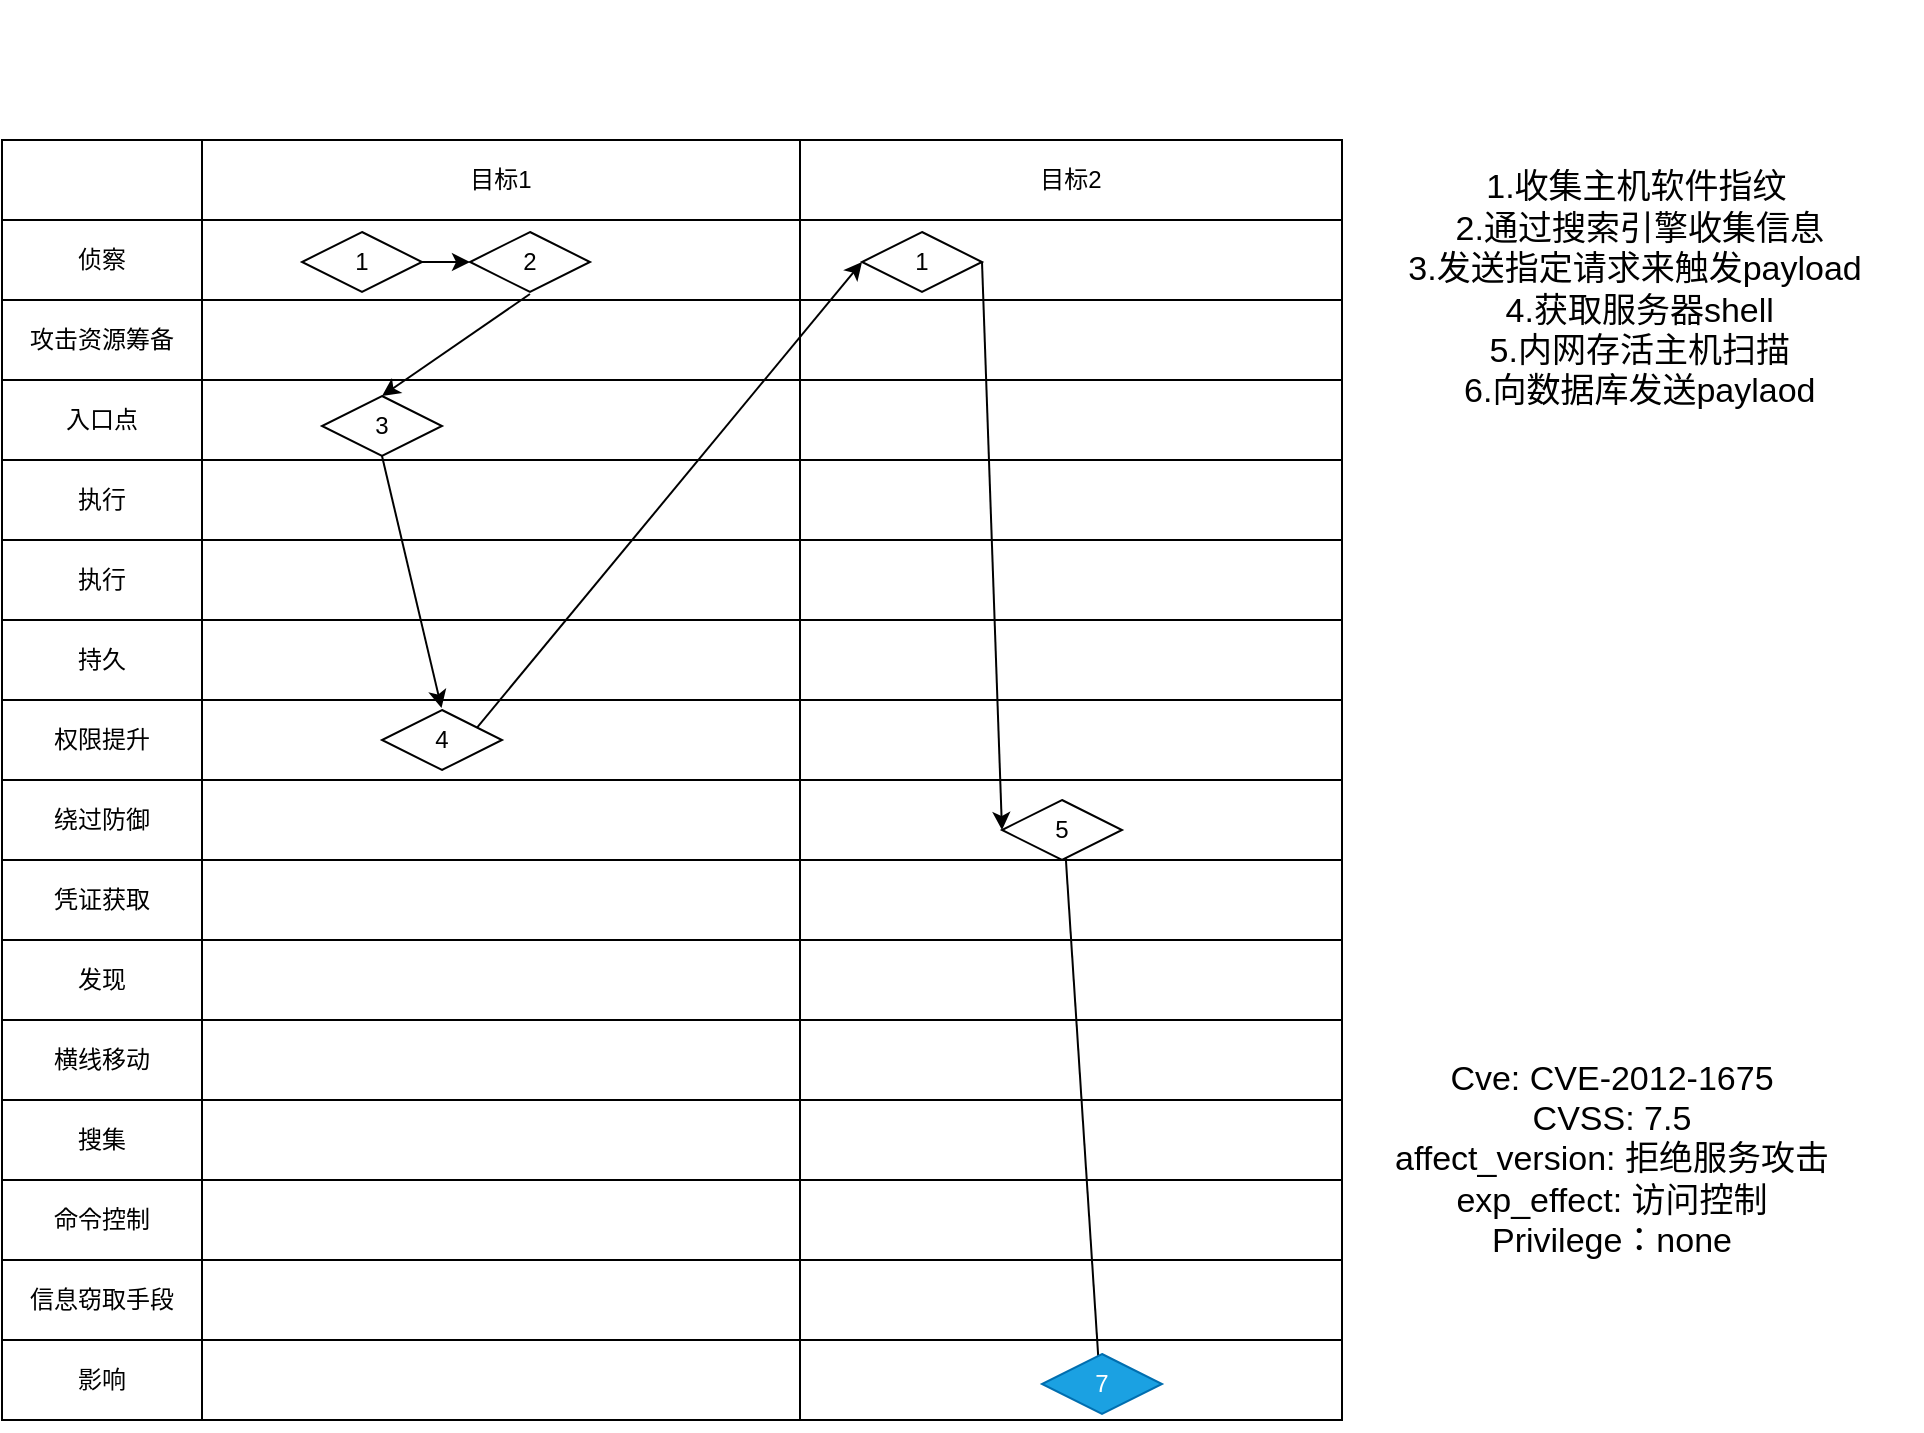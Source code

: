 <mxfile version="20.8.20" type="github">
  <diagram name="第 1 页" id="Ly_gtBACudWPVN4sf7cw">
    <mxGraphModel dx="1562" dy="1883" grid="1" gridSize="10" guides="1" tooltips="1" connect="1" arrows="1" fold="1" page="1" pageScale="1" pageWidth="827" pageHeight="1169" math="0" shadow="0">
      <root>
        <mxCell id="0" />
        <mxCell id="1" parent="0" />
        <mxCell id="cJwVm2ZB8bsfL0knMMAu-1" value="" style="shape=table;startSize=0;container=1;collapsible=0;childLayout=tableLayout;" vertex="1" parent="1">
          <mxGeometry x="120" y="-510" width="670" height="640" as="geometry" />
        </mxCell>
        <mxCell id="cJwVm2ZB8bsfL0knMMAu-2" value="" style="shape=tableRow;horizontal=0;startSize=0;swimlaneHead=0;swimlaneBody=0;strokeColor=inherit;top=0;left=0;bottom=0;right=0;collapsible=0;dropTarget=0;fillColor=none;points=[[0,0.5],[1,0.5]];portConstraint=eastwest;" vertex="1" parent="cJwVm2ZB8bsfL0knMMAu-1">
          <mxGeometry width="670" height="40" as="geometry" />
        </mxCell>
        <mxCell id="cJwVm2ZB8bsfL0knMMAu-3" value="" style="shape=partialRectangle;html=1;whiteSpace=wrap;connectable=0;strokeColor=inherit;overflow=hidden;fillColor=none;top=0;left=0;bottom=0;right=0;pointerEvents=1;" vertex="1" parent="cJwVm2ZB8bsfL0knMMAu-2">
          <mxGeometry width="100" height="40" as="geometry">
            <mxRectangle width="100" height="40" as="alternateBounds" />
          </mxGeometry>
        </mxCell>
        <mxCell id="cJwVm2ZB8bsfL0knMMAu-4" value="目标1" style="shape=partialRectangle;html=1;whiteSpace=wrap;connectable=0;strokeColor=inherit;overflow=hidden;fillColor=none;top=0;left=0;bottom=0;right=0;pointerEvents=1;" vertex="1" parent="cJwVm2ZB8bsfL0knMMAu-2">
          <mxGeometry x="100" width="299" height="40" as="geometry">
            <mxRectangle width="299" height="40" as="alternateBounds" />
          </mxGeometry>
        </mxCell>
        <mxCell id="cJwVm2ZB8bsfL0knMMAu-5" value="目标2" style="shape=partialRectangle;html=1;whiteSpace=wrap;connectable=0;strokeColor=inherit;overflow=hidden;fillColor=none;top=0;left=0;bottom=0;right=0;pointerEvents=1;" vertex="1" parent="cJwVm2ZB8bsfL0knMMAu-2">
          <mxGeometry x="399" width="271" height="40" as="geometry">
            <mxRectangle width="271" height="40" as="alternateBounds" />
          </mxGeometry>
        </mxCell>
        <mxCell id="cJwVm2ZB8bsfL0knMMAu-6" value="" style="shape=tableRow;horizontal=0;startSize=0;swimlaneHead=0;swimlaneBody=0;strokeColor=inherit;top=0;left=0;bottom=0;right=0;collapsible=0;dropTarget=0;fillColor=none;points=[[0,0.5],[1,0.5]];portConstraint=eastwest;" vertex="1" parent="cJwVm2ZB8bsfL0knMMAu-1">
          <mxGeometry y="40" width="670" height="40" as="geometry" />
        </mxCell>
        <mxCell id="cJwVm2ZB8bsfL0knMMAu-7" value="侦察" style="shape=partialRectangle;html=1;whiteSpace=wrap;connectable=0;strokeColor=inherit;overflow=hidden;fillColor=none;top=0;left=0;bottom=0;right=0;pointerEvents=1;" vertex="1" parent="cJwVm2ZB8bsfL0knMMAu-6">
          <mxGeometry width="100" height="40" as="geometry">
            <mxRectangle width="100" height="40" as="alternateBounds" />
          </mxGeometry>
        </mxCell>
        <mxCell id="cJwVm2ZB8bsfL0knMMAu-8" value="" style="shape=partialRectangle;html=1;whiteSpace=wrap;connectable=0;strokeColor=inherit;overflow=hidden;fillColor=none;top=0;left=0;bottom=0;right=0;pointerEvents=1;" vertex="1" parent="cJwVm2ZB8bsfL0knMMAu-6">
          <mxGeometry x="100" width="299" height="40" as="geometry">
            <mxRectangle width="299" height="40" as="alternateBounds" />
          </mxGeometry>
        </mxCell>
        <mxCell id="cJwVm2ZB8bsfL0knMMAu-9" value="" style="shape=partialRectangle;html=1;whiteSpace=wrap;connectable=0;strokeColor=inherit;overflow=hidden;fillColor=none;top=0;left=0;bottom=0;right=0;pointerEvents=1;" vertex="1" parent="cJwVm2ZB8bsfL0knMMAu-6">
          <mxGeometry x="399" width="271" height="40" as="geometry">
            <mxRectangle width="271" height="40" as="alternateBounds" />
          </mxGeometry>
        </mxCell>
        <mxCell id="cJwVm2ZB8bsfL0knMMAu-10" value="" style="shape=tableRow;horizontal=0;startSize=0;swimlaneHead=0;swimlaneBody=0;strokeColor=inherit;top=0;left=0;bottom=0;right=0;collapsible=0;dropTarget=0;fillColor=none;points=[[0,0.5],[1,0.5]];portConstraint=eastwest;" vertex="1" parent="cJwVm2ZB8bsfL0knMMAu-1">
          <mxGeometry y="80" width="670" height="40" as="geometry" />
        </mxCell>
        <mxCell id="cJwVm2ZB8bsfL0knMMAu-11" value="攻击资源筹备" style="shape=partialRectangle;html=1;whiteSpace=wrap;connectable=0;strokeColor=inherit;overflow=hidden;fillColor=none;top=0;left=0;bottom=0;right=0;pointerEvents=1;" vertex="1" parent="cJwVm2ZB8bsfL0knMMAu-10">
          <mxGeometry width="100" height="40" as="geometry">
            <mxRectangle width="100" height="40" as="alternateBounds" />
          </mxGeometry>
        </mxCell>
        <mxCell id="cJwVm2ZB8bsfL0knMMAu-12" value="" style="shape=partialRectangle;html=1;whiteSpace=wrap;connectable=0;strokeColor=inherit;overflow=hidden;fillColor=none;top=0;left=0;bottom=0;right=0;pointerEvents=1;" vertex="1" parent="cJwVm2ZB8bsfL0knMMAu-10">
          <mxGeometry x="100" width="299" height="40" as="geometry">
            <mxRectangle width="299" height="40" as="alternateBounds" />
          </mxGeometry>
        </mxCell>
        <mxCell id="cJwVm2ZB8bsfL0knMMAu-13" value="" style="shape=partialRectangle;html=1;whiteSpace=wrap;connectable=0;strokeColor=inherit;overflow=hidden;fillColor=none;top=0;left=0;bottom=0;right=0;pointerEvents=1;" vertex="1" parent="cJwVm2ZB8bsfL0knMMAu-10">
          <mxGeometry x="399" width="271" height="40" as="geometry">
            <mxRectangle width="271" height="40" as="alternateBounds" />
          </mxGeometry>
        </mxCell>
        <mxCell id="cJwVm2ZB8bsfL0knMMAu-14" value="" style="shape=tableRow;horizontal=0;startSize=0;swimlaneHead=0;swimlaneBody=0;strokeColor=inherit;top=0;left=0;bottom=0;right=0;collapsible=0;dropTarget=0;fillColor=none;points=[[0,0.5],[1,0.5]];portConstraint=eastwest;" vertex="1" parent="cJwVm2ZB8bsfL0knMMAu-1">
          <mxGeometry y="120" width="670" height="40" as="geometry" />
        </mxCell>
        <mxCell id="cJwVm2ZB8bsfL0knMMAu-15" value="入口点" style="shape=partialRectangle;html=1;whiteSpace=wrap;connectable=0;strokeColor=inherit;overflow=hidden;fillColor=none;top=0;left=0;bottom=0;right=0;pointerEvents=1;" vertex="1" parent="cJwVm2ZB8bsfL0knMMAu-14">
          <mxGeometry width="100" height="40" as="geometry">
            <mxRectangle width="100" height="40" as="alternateBounds" />
          </mxGeometry>
        </mxCell>
        <mxCell id="cJwVm2ZB8bsfL0knMMAu-16" value="" style="shape=partialRectangle;html=1;whiteSpace=wrap;connectable=0;strokeColor=inherit;overflow=hidden;fillColor=none;top=0;left=0;bottom=0;right=0;pointerEvents=1;" vertex="1" parent="cJwVm2ZB8bsfL0knMMAu-14">
          <mxGeometry x="100" width="299" height="40" as="geometry">
            <mxRectangle width="299" height="40" as="alternateBounds" />
          </mxGeometry>
        </mxCell>
        <mxCell id="cJwVm2ZB8bsfL0knMMAu-17" value="" style="shape=partialRectangle;html=1;whiteSpace=wrap;connectable=0;strokeColor=inherit;overflow=hidden;fillColor=none;top=0;left=0;bottom=0;right=0;pointerEvents=1;" vertex="1" parent="cJwVm2ZB8bsfL0knMMAu-14">
          <mxGeometry x="399" width="271" height="40" as="geometry">
            <mxRectangle width="271" height="40" as="alternateBounds" />
          </mxGeometry>
        </mxCell>
        <mxCell id="cJwVm2ZB8bsfL0knMMAu-93" value="" style="shape=tableRow;horizontal=0;startSize=0;swimlaneHead=0;swimlaneBody=0;strokeColor=inherit;top=0;left=0;bottom=0;right=0;collapsible=0;dropTarget=0;fillColor=none;points=[[0,0.5],[1,0.5]];portConstraint=eastwest;" vertex="1" parent="cJwVm2ZB8bsfL0knMMAu-1">
          <mxGeometry y="160" width="670" height="40" as="geometry" />
        </mxCell>
        <mxCell id="cJwVm2ZB8bsfL0knMMAu-94" value="执行" style="shape=partialRectangle;html=1;whiteSpace=wrap;connectable=0;strokeColor=inherit;overflow=hidden;fillColor=none;top=0;left=0;bottom=0;right=0;pointerEvents=1;" vertex="1" parent="cJwVm2ZB8bsfL0knMMAu-93">
          <mxGeometry width="100" height="40" as="geometry">
            <mxRectangle width="100" height="40" as="alternateBounds" />
          </mxGeometry>
        </mxCell>
        <mxCell id="cJwVm2ZB8bsfL0knMMAu-95" value="" style="shape=partialRectangle;html=1;whiteSpace=wrap;connectable=0;strokeColor=inherit;overflow=hidden;fillColor=none;top=0;left=0;bottom=0;right=0;pointerEvents=1;" vertex="1" parent="cJwVm2ZB8bsfL0knMMAu-93">
          <mxGeometry x="100" width="299" height="40" as="geometry">
            <mxRectangle width="299" height="40" as="alternateBounds" />
          </mxGeometry>
        </mxCell>
        <mxCell id="cJwVm2ZB8bsfL0knMMAu-96" value="" style="shape=partialRectangle;html=1;whiteSpace=wrap;connectable=0;strokeColor=inherit;overflow=hidden;fillColor=none;top=0;left=0;bottom=0;right=0;pointerEvents=1;" vertex="1" parent="cJwVm2ZB8bsfL0knMMAu-93">
          <mxGeometry x="399" width="271" height="40" as="geometry">
            <mxRectangle width="271" height="40" as="alternateBounds" />
          </mxGeometry>
        </mxCell>
        <mxCell id="cJwVm2ZB8bsfL0knMMAu-18" value="" style="shape=tableRow;horizontal=0;startSize=0;swimlaneHead=0;swimlaneBody=0;strokeColor=inherit;top=0;left=0;bottom=0;right=0;collapsible=0;dropTarget=0;fillColor=none;points=[[0,0.5],[1,0.5]];portConstraint=eastwest;" vertex="1" parent="cJwVm2ZB8bsfL0knMMAu-1">
          <mxGeometry y="200" width="670" height="40" as="geometry" />
        </mxCell>
        <mxCell id="cJwVm2ZB8bsfL0knMMAu-19" value="执行" style="shape=partialRectangle;html=1;whiteSpace=wrap;connectable=0;strokeColor=inherit;overflow=hidden;fillColor=none;top=0;left=0;bottom=0;right=0;pointerEvents=1;" vertex="1" parent="cJwVm2ZB8bsfL0knMMAu-18">
          <mxGeometry width="100" height="40" as="geometry">
            <mxRectangle width="100" height="40" as="alternateBounds" />
          </mxGeometry>
        </mxCell>
        <mxCell id="cJwVm2ZB8bsfL0knMMAu-20" value="" style="shape=partialRectangle;html=1;whiteSpace=wrap;connectable=0;strokeColor=inherit;overflow=hidden;fillColor=none;top=0;left=0;bottom=0;right=0;pointerEvents=1;" vertex="1" parent="cJwVm2ZB8bsfL0knMMAu-18">
          <mxGeometry x="100" width="299" height="40" as="geometry">
            <mxRectangle width="299" height="40" as="alternateBounds" />
          </mxGeometry>
        </mxCell>
        <mxCell id="cJwVm2ZB8bsfL0knMMAu-21" value="" style="shape=partialRectangle;html=1;whiteSpace=wrap;connectable=0;strokeColor=inherit;overflow=hidden;fillColor=none;top=0;left=0;bottom=0;right=0;pointerEvents=1;" vertex="1" parent="cJwVm2ZB8bsfL0knMMAu-18">
          <mxGeometry x="399" width="271" height="40" as="geometry">
            <mxRectangle width="271" height="40" as="alternateBounds" />
          </mxGeometry>
        </mxCell>
        <mxCell id="cJwVm2ZB8bsfL0knMMAu-22" value="" style="shape=tableRow;horizontal=0;startSize=0;swimlaneHead=0;swimlaneBody=0;strokeColor=inherit;top=0;left=0;bottom=0;right=0;collapsible=0;dropTarget=0;fillColor=none;points=[[0,0.5],[1,0.5]];portConstraint=eastwest;" vertex="1" parent="cJwVm2ZB8bsfL0knMMAu-1">
          <mxGeometry y="240" width="670" height="40" as="geometry" />
        </mxCell>
        <mxCell id="cJwVm2ZB8bsfL0knMMAu-23" value="持久" style="shape=partialRectangle;html=1;whiteSpace=wrap;connectable=0;strokeColor=inherit;overflow=hidden;fillColor=none;top=0;left=0;bottom=0;right=0;pointerEvents=1;" vertex="1" parent="cJwVm2ZB8bsfL0knMMAu-22">
          <mxGeometry width="100" height="40" as="geometry">
            <mxRectangle width="100" height="40" as="alternateBounds" />
          </mxGeometry>
        </mxCell>
        <mxCell id="cJwVm2ZB8bsfL0knMMAu-24" value="" style="shape=partialRectangle;html=1;whiteSpace=wrap;connectable=0;strokeColor=inherit;overflow=hidden;fillColor=none;top=0;left=0;bottom=0;right=0;pointerEvents=1;" vertex="1" parent="cJwVm2ZB8bsfL0knMMAu-22">
          <mxGeometry x="100" width="299" height="40" as="geometry">
            <mxRectangle width="299" height="40" as="alternateBounds" />
          </mxGeometry>
        </mxCell>
        <mxCell id="cJwVm2ZB8bsfL0knMMAu-25" value="" style="shape=partialRectangle;html=1;whiteSpace=wrap;connectable=0;strokeColor=inherit;overflow=hidden;fillColor=none;top=0;left=0;bottom=0;right=0;pointerEvents=1;" vertex="1" parent="cJwVm2ZB8bsfL0knMMAu-22">
          <mxGeometry x="399" width="271" height="40" as="geometry">
            <mxRectangle width="271" height="40" as="alternateBounds" />
          </mxGeometry>
        </mxCell>
        <mxCell id="cJwVm2ZB8bsfL0knMMAu-26" value="" style="shape=tableRow;horizontal=0;startSize=0;swimlaneHead=0;swimlaneBody=0;strokeColor=inherit;top=0;left=0;bottom=0;right=0;collapsible=0;dropTarget=0;fillColor=none;points=[[0,0.5],[1,0.5]];portConstraint=eastwest;" vertex="1" parent="cJwVm2ZB8bsfL0knMMAu-1">
          <mxGeometry y="280" width="670" height="40" as="geometry" />
        </mxCell>
        <mxCell id="cJwVm2ZB8bsfL0knMMAu-27" value="权限提升" style="shape=partialRectangle;html=1;whiteSpace=wrap;connectable=0;strokeColor=inherit;overflow=hidden;fillColor=none;top=0;left=0;bottom=0;right=0;pointerEvents=1;" vertex="1" parent="cJwVm2ZB8bsfL0knMMAu-26">
          <mxGeometry width="100" height="40" as="geometry">
            <mxRectangle width="100" height="40" as="alternateBounds" />
          </mxGeometry>
        </mxCell>
        <mxCell id="cJwVm2ZB8bsfL0knMMAu-28" value="" style="shape=partialRectangle;html=1;whiteSpace=wrap;connectable=0;strokeColor=inherit;overflow=hidden;fillColor=none;top=0;left=0;bottom=0;right=0;pointerEvents=1;" vertex="1" parent="cJwVm2ZB8bsfL0knMMAu-26">
          <mxGeometry x="100" width="299" height="40" as="geometry">
            <mxRectangle width="299" height="40" as="alternateBounds" />
          </mxGeometry>
        </mxCell>
        <mxCell id="cJwVm2ZB8bsfL0knMMAu-29" value="" style="shape=partialRectangle;html=1;whiteSpace=wrap;connectable=0;strokeColor=inherit;overflow=hidden;fillColor=none;top=0;left=0;bottom=0;right=0;pointerEvents=1;" vertex="1" parent="cJwVm2ZB8bsfL0knMMAu-26">
          <mxGeometry x="399" width="271" height="40" as="geometry">
            <mxRectangle width="271" height="40" as="alternateBounds" />
          </mxGeometry>
        </mxCell>
        <mxCell id="cJwVm2ZB8bsfL0knMMAu-30" value="" style="shape=tableRow;horizontal=0;startSize=0;swimlaneHead=0;swimlaneBody=0;strokeColor=inherit;top=0;left=0;bottom=0;right=0;collapsible=0;dropTarget=0;fillColor=none;points=[[0,0.5],[1,0.5]];portConstraint=eastwest;" vertex="1" parent="cJwVm2ZB8bsfL0knMMAu-1">
          <mxGeometry y="320" width="670" height="40" as="geometry" />
        </mxCell>
        <mxCell id="cJwVm2ZB8bsfL0knMMAu-31" value="绕过防御" style="shape=partialRectangle;html=1;whiteSpace=wrap;connectable=0;strokeColor=inherit;overflow=hidden;fillColor=none;top=0;left=0;bottom=0;right=0;pointerEvents=1;" vertex="1" parent="cJwVm2ZB8bsfL0knMMAu-30">
          <mxGeometry width="100" height="40" as="geometry">
            <mxRectangle width="100" height="40" as="alternateBounds" />
          </mxGeometry>
        </mxCell>
        <mxCell id="cJwVm2ZB8bsfL0knMMAu-32" value="" style="shape=partialRectangle;html=1;whiteSpace=wrap;connectable=0;strokeColor=inherit;overflow=hidden;fillColor=none;top=0;left=0;bottom=0;right=0;pointerEvents=1;" vertex="1" parent="cJwVm2ZB8bsfL0knMMAu-30">
          <mxGeometry x="100" width="299" height="40" as="geometry">
            <mxRectangle width="299" height="40" as="alternateBounds" />
          </mxGeometry>
        </mxCell>
        <mxCell id="cJwVm2ZB8bsfL0knMMAu-33" value="" style="shape=partialRectangle;html=1;whiteSpace=wrap;connectable=0;strokeColor=inherit;overflow=hidden;fillColor=none;top=0;left=0;bottom=0;right=0;pointerEvents=1;" vertex="1" parent="cJwVm2ZB8bsfL0knMMAu-30">
          <mxGeometry x="399" width="271" height="40" as="geometry">
            <mxRectangle width="271" height="40" as="alternateBounds" />
          </mxGeometry>
        </mxCell>
        <mxCell id="cJwVm2ZB8bsfL0knMMAu-34" value="" style="shape=tableRow;horizontal=0;startSize=0;swimlaneHead=0;swimlaneBody=0;strokeColor=inherit;top=0;left=0;bottom=0;right=0;collapsible=0;dropTarget=0;fillColor=none;points=[[0,0.5],[1,0.5]];portConstraint=eastwest;" vertex="1" parent="cJwVm2ZB8bsfL0knMMAu-1">
          <mxGeometry y="360" width="670" height="40" as="geometry" />
        </mxCell>
        <mxCell id="cJwVm2ZB8bsfL0knMMAu-35" value="凭证获取" style="shape=partialRectangle;html=1;whiteSpace=wrap;connectable=0;strokeColor=inherit;overflow=hidden;fillColor=none;top=0;left=0;bottom=0;right=0;pointerEvents=1;" vertex="1" parent="cJwVm2ZB8bsfL0knMMAu-34">
          <mxGeometry width="100" height="40" as="geometry">
            <mxRectangle width="100" height="40" as="alternateBounds" />
          </mxGeometry>
        </mxCell>
        <mxCell id="cJwVm2ZB8bsfL0knMMAu-36" value="" style="shape=partialRectangle;html=1;whiteSpace=wrap;connectable=0;strokeColor=inherit;overflow=hidden;fillColor=none;top=0;left=0;bottom=0;right=0;pointerEvents=1;" vertex="1" parent="cJwVm2ZB8bsfL0knMMAu-34">
          <mxGeometry x="100" width="299" height="40" as="geometry">
            <mxRectangle width="299" height="40" as="alternateBounds" />
          </mxGeometry>
        </mxCell>
        <mxCell id="cJwVm2ZB8bsfL0knMMAu-37" value="" style="shape=partialRectangle;html=1;whiteSpace=wrap;connectable=0;strokeColor=inherit;overflow=hidden;fillColor=none;top=0;left=0;bottom=0;right=0;pointerEvents=1;" vertex="1" parent="cJwVm2ZB8bsfL0knMMAu-34">
          <mxGeometry x="399" width="271" height="40" as="geometry">
            <mxRectangle width="271" height="40" as="alternateBounds" />
          </mxGeometry>
        </mxCell>
        <mxCell id="cJwVm2ZB8bsfL0knMMAu-38" value="" style="shape=tableRow;horizontal=0;startSize=0;swimlaneHead=0;swimlaneBody=0;strokeColor=inherit;top=0;left=0;bottom=0;right=0;collapsible=0;dropTarget=0;fillColor=none;points=[[0,0.5],[1,0.5]];portConstraint=eastwest;" vertex="1" parent="cJwVm2ZB8bsfL0knMMAu-1">
          <mxGeometry y="400" width="670" height="40" as="geometry" />
        </mxCell>
        <mxCell id="cJwVm2ZB8bsfL0knMMAu-39" value="发现" style="shape=partialRectangle;html=1;whiteSpace=wrap;connectable=0;strokeColor=inherit;overflow=hidden;fillColor=none;top=0;left=0;bottom=0;right=0;pointerEvents=1;" vertex="1" parent="cJwVm2ZB8bsfL0knMMAu-38">
          <mxGeometry width="100" height="40" as="geometry">
            <mxRectangle width="100" height="40" as="alternateBounds" />
          </mxGeometry>
        </mxCell>
        <mxCell id="cJwVm2ZB8bsfL0knMMAu-40" value="" style="shape=partialRectangle;html=1;whiteSpace=wrap;connectable=0;strokeColor=inherit;overflow=hidden;fillColor=none;top=0;left=0;bottom=0;right=0;pointerEvents=1;" vertex="1" parent="cJwVm2ZB8bsfL0knMMAu-38">
          <mxGeometry x="100" width="299" height="40" as="geometry">
            <mxRectangle width="299" height="40" as="alternateBounds" />
          </mxGeometry>
        </mxCell>
        <mxCell id="cJwVm2ZB8bsfL0knMMAu-41" value="" style="shape=partialRectangle;html=1;whiteSpace=wrap;connectable=0;strokeColor=inherit;overflow=hidden;fillColor=none;top=0;left=0;bottom=0;right=0;pointerEvents=1;" vertex="1" parent="cJwVm2ZB8bsfL0knMMAu-38">
          <mxGeometry x="399" width="271" height="40" as="geometry">
            <mxRectangle width="271" height="40" as="alternateBounds" />
          </mxGeometry>
        </mxCell>
        <mxCell id="cJwVm2ZB8bsfL0knMMAu-42" value="" style="shape=tableRow;horizontal=0;startSize=0;swimlaneHead=0;swimlaneBody=0;strokeColor=inherit;top=0;left=0;bottom=0;right=0;collapsible=0;dropTarget=0;fillColor=none;points=[[0,0.5],[1,0.5]];portConstraint=eastwest;" vertex="1" parent="cJwVm2ZB8bsfL0knMMAu-1">
          <mxGeometry y="440" width="670" height="40" as="geometry" />
        </mxCell>
        <mxCell id="cJwVm2ZB8bsfL0knMMAu-43" value="横线移动" style="shape=partialRectangle;html=1;whiteSpace=wrap;connectable=0;strokeColor=inherit;overflow=hidden;fillColor=none;top=0;left=0;bottom=0;right=0;pointerEvents=1;" vertex="1" parent="cJwVm2ZB8bsfL0knMMAu-42">
          <mxGeometry width="100" height="40" as="geometry">
            <mxRectangle width="100" height="40" as="alternateBounds" />
          </mxGeometry>
        </mxCell>
        <mxCell id="cJwVm2ZB8bsfL0knMMAu-44" value="" style="shape=partialRectangle;html=1;whiteSpace=wrap;connectable=0;strokeColor=inherit;overflow=hidden;fillColor=none;top=0;left=0;bottom=0;right=0;pointerEvents=1;" vertex="1" parent="cJwVm2ZB8bsfL0knMMAu-42">
          <mxGeometry x="100" width="299" height="40" as="geometry">
            <mxRectangle width="299" height="40" as="alternateBounds" />
          </mxGeometry>
        </mxCell>
        <mxCell id="cJwVm2ZB8bsfL0knMMAu-45" value="" style="shape=partialRectangle;html=1;whiteSpace=wrap;connectable=0;strokeColor=inherit;overflow=hidden;fillColor=none;top=0;left=0;bottom=0;right=0;pointerEvents=1;" vertex="1" parent="cJwVm2ZB8bsfL0knMMAu-42">
          <mxGeometry x="399" width="271" height="40" as="geometry">
            <mxRectangle width="271" height="40" as="alternateBounds" />
          </mxGeometry>
        </mxCell>
        <mxCell id="cJwVm2ZB8bsfL0knMMAu-46" value="" style="shape=tableRow;horizontal=0;startSize=0;swimlaneHead=0;swimlaneBody=0;strokeColor=inherit;top=0;left=0;bottom=0;right=0;collapsible=0;dropTarget=0;fillColor=none;points=[[0,0.5],[1,0.5]];portConstraint=eastwest;" vertex="1" parent="cJwVm2ZB8bsfL0knMMAu-1">
          <mxGeometry y="480" width="670" height="40" as="geometry" />
        </mxCell>
        <mxCell id="cJwVm2ZB8bsfL0knMMAu-47" value="搜集" style="shape=partialRectangle;html=1;whiteSpace=wrap;connectable=0;strokeColor=inherit;overflow=hidden;fillColor=none;top=0;left=0;bottom=0;right=0;pointerEvents=1;" vertex="1" parent="cJwVm2ZB8bsfL0knMMAu-46">
          <mxGeometry width="100" height="40" as="geometry">
            <mxRectangle width="100" height="40" as="alternateBounds" />
          </mxGeometry>
        </mxCell>
        <mxCell id="cJwVm2ZB8bsfL0knMMAu-48" value="" style="shape=partialRectangle;html=1;whiteSpace=wrap;connectable=0;strokeColor=inherit;overflow=hidden;fillColor=none;top=0;left=0;bottom=0;right=0;pointerEvents=1;" vertex="1" parent="cJwVm2ZB8bsfL0knMMAu-46">
          <mxGeometry x="100" width="299" height="40" as="geometry">
            <mxRectangle width="299" height="40" as="alternateBounds" />
          </mxGeometry>
        </mxCell>
        <mxCell id="cJwVm2ZB8bsfL0knMMAu-49" value="" style="shape=partialRectangle;html=1;whiteSpace=wrap;connectable=0;strokeColor=inherit;overflow=hidden;fillColor=none;top=0;left=0;bottom=0;right=0;pointerEvents=1;" vertex="1" parent="cJwVm2ZB8bsfL0knMMAu-46">
          <mxGeometry x="399" width="271" height="40" as="geometry">
            <mxRectangle width="271" height="40" as="alternateBounds" />
          </mxGeometry>
        </mxCell>
        <mxCell id="cJwVm2ZB8bsfL0knMMAu-50" value="" style="shape=tableRow;horizontal=0;startSize=0;swimlaneHead=0;swimlaneBody=0;strokeColor=inherit;top=0;left=0;bottom=0;right=0;collapsible=0;dropTarget=0;fillColor=none;points=[[0,0.5],[1,0.5]];portConstraint=eastwest;" vertex="1" parent="cJwVm2ZB8bsfL0knMMAu-1">
          <mxGeometry y="520" width="670" height="40" as="geometry" />
        </mxCell>
        <mxCell id="cJwVm2ZB8bsfL0knMMAu-51" value="命令控制" style="shape=partialRectangle;html=1;whiteSpace=wrap;connectable=0;strokeColor=inherit;overflow=hidden;fillColor=none;top=0;left=0;bottom=0;right=0;pointerEvents=1;" vertex="1" parent="cJwVm2ZB8bsfL0knMMAu-50">
          <mxGeometry width="100" height="40" as="geometry">
            <mxRectangle width="100" height="40" as="alternateBounds" />
          </mxGeometry>
        </mxCell>
        <mxCell id="cJwVm2ZB8bsfL0knMMAu-52" value="" style="shape=partialRectangle;html=1;whiteSpace=wrap;connectable=0;strokeColor=inherit;overflow=hidden;fillColor=none;top=0;left=0;bottom=0;right=0;pointerEvents=1;" vertex="1" parent="cJwVm2ZB8bsfL0knMMAu-50">
          <mxGeometry x="100" width="299" height="40" as="geometry">
            <mxRectangle width="299" height="40" as="alternateBounds" />
          </mxGeometry>
        </mxCell>
        <mxCell id="cJwVm2ZB8bsfL0knMMAu-53" value="" style="shape=partialRectangle;html=1;whiteSpace=wrap;connectable=0;strokeColor=inherit;overflow=hidden;fillColor=none;top=0;left=0;bottom=0;right=0;pointerEvents=1;" vertex="1" parent="cJwVm2ZB8bsfL0knMMAu-50">
          <mxGeometry x="399" width="271" height="40" as="geometry">
            <mxRectangle width="271" height="40" as="alternateBounds" />
          </mxGeometry>
        </mxCell>
        <mxCell id="cJwVm2ZB8bsfL0knMMAu-54" value="" style="shape=tableRow;horizontal=0;startSize=0;swimlaneHead=0;swimlaneBody=0;strokeColor=inherit;top=0;left=0;bottom=0;right=0;collapsible=0;dropTarget=0;fillColor=none;points=[[0,0.5],[1,0.5]];portConstraint=eastwest;" vertex="1" parent="cJwVm2ZB8bsfL0knMMAu-1">
          <mxGeometry y="560" width="670" height="40" as="geometry" />
        </mxCell>
        <mxCell id="cJwVm2ZB8bsfL0knMMAu-55" value="信息窃取手段" style="shape=partialRectangle;html=1;whiteSpace=wrap;connectable=0;strokeColor=inherit;overflow=hidden;fillColor=none;top=0;left=0;bottom=0;right=0;pointerEvents=1;" vertex="1" parent="cJwVm2ZB8bsfL0knMMAu-54">
          <mxGeometry width="100" height="40" as="geometry">
            <mxRectangle width="100" height="40" as="alternateBounds" />
          </mxGeometry>
        </mxCell>
        <mxCell id="cJwVm2ZB8bsfL0knMMAu-56" value="" style="shape=partialRectangle;html=1;whiteSpace=wrap;connectable=0;strokeColor=inherit;overflow=hidden;fillColor=none;top=0;left=0;bottom=0;right=0;pointerEvents=1;" vertex="1" parent="cJwVm2ZB8bsfL0knMMAu-54">
          <mxGeometry x="100" width="299" height="40" as="geometry">
            <mxRectangle width="299" height="40" as="alternateBounds" />
          </mxGeometry>
        </mxCell>
        <mxCell id="cJwVm2ZB8bsfL0knMMAu-57" value="" style="shape=partialRectangle;html=1;whiteSpace=wrap;connectable=0;strokeColor=inherit;overflow=hidden;fillColor=none;top=0;left=0;bottom=0;right=0;pointerEvents=1;" vertex="1" parent="cJwVm2ZB8bsfL0knMMAu-54">
          <mxGeometry x="399" width="271" height="40" as="geometry">
            <mxRectangle width="271" height="40" as="alternateBounds" />
          </mxGeometry>
        </mxCell>
        <mxCell id="cJwVm2ZB8bsfL0knMMAu-58" value="" style="shape=tableRow;horizontal=0;startSize=0;swimlaneHead=0;swimlaneBody=0;strokeColor=inherit;top=0;left=0;bottom=0;right=0;collapsible=0;dropTarget=0;fillColor=none;points=[[0,0.5],[1,0.5]];portConstraint=eastwest;" vertex="1" parent="cJwVm2ZB8bsfL0knMMAu-1">
          <mxGeometry y="600" width="670" height="40" as="geometry" />
        </mxCell>
        <mxCell id="cJwVm2ZB8bsfL0knMMAu-59" value="影响" style="shape=partialRectangle;html=1;whiteSpace=wrap;connectable=0;strokeColor=inherit;overflow=hidden;fillColor=none;top=0;left=0;bottom=0;right=0;pointerEvents=1;" vertex="1" parent="cJwVm2ZB8bsfL0knMMAu-58">
          <mxGeometry width="100" height="40" as="geometry">
            <mxRectangle width="100" height="40" as="alternateBounds" />
          </mxGeometry>
        </mxCell>
        <mxCell id="cJwVm2ZB8bsfL0knMMAu-60" value="" style="shape=partialRectangle;html=1;whiteSpace=wrap;connectable=0;strokeColor=inherit;overflow=hidden;fillColor=none;top=0;left=0;bottom=0;right=0;pointerEvents=1;" vertex="1" parent="cJwVm2ZB8bsfL0knMMAu-58">
          <mxGeometry x="100" width="299" height="40" as="geometry">
            <mxRectangle width="299" height="40" as="alternateBounds" />
          </mxGeometry>
        </mxCell>
        <mxCell id="cJwVm2ZB8bsfL0knMMAu-61" value="" style="shape=partialRectangle;html=1;whiteSpace=wrap;connectable=0;strokeColor=inherit;overflow=hidden;fillColor=none;top=0;left=0;bottom=0;right=0;pointerEvents=1;" vertex="1" parent="cJwVm2ZB8bsfL0knMMAu-58">
          <mxGeometry x="399" width="271" height="40" as="geometry">
            <mxRectangle width="271" height="40" as="alternateBounds" />
          </mxGeometry>
        </mxCell>
        <mxCell id="cJwVm2ZB8bsfL0knMMAu-62" style="edgeStyle=orthogonalEdgeStyle;rounded=0;orthogonalLoop=1;jettySize=auto;html=1;exitX=1;exitY=0.5;exitDx=0;exitDy=0;" edge="1" parent="1" source="cJwVm2ZB8bsfL0knMMAu-63" target="cJwVm2ZB8bsfL0knMMAu-65">
          <mxGeometry relative="1" as="geometry" />
        </mxCell>
        <mxCell id="cJwVm2ZB8bsfL0knMMAu-63" value="1" style="rhombus;whiteSpace=wrap;html=1;" vertex="1" parent="1">
          <mxGeometry x="270" y="-464" width="60" height="30" as="geometry" />
        </mxCell>
        <mxCell id="cJwVm2ZB8bsfL0knMMAu-65" value="2" style="rhombus;whiteSpace=wrap;html=1;" vertex="1" parent="1">
          <mxGeometry x="354" y="-464" width="60" height="30" as="geometry" />
        </mxCell>
        <mxCell id="cJwVm2ZB8bsfL0knMMAu-66" style="edgeStyle=none;rounded=0;orthogonalLoop=1;jettySize=auto;html=1;exitX=0.394;exitY=-0.075;exitDx=0;exitDy=0;entryX=0.5;entryY=0;entryDx=0;entryDy=0;exitPerimeter=0;" edge="1" parent="1" source="cJwVm2ZB8bsfL0knMMAu-10" target="cJwVm2ZB8bsfL0knMMAu-69">
          <mxGeometry relative="1" as="geometry">
            <mxPoint x="470" y="-434" as="sourcePoint" />
          </mxGeometry>
        </mxCell>
        <mxCell id="cJwVm2ZB8bsfL0knMMAu-97" style="rounded=0;orthogonalLoop=1;jettySize=auto;html=1;exitX=0.5;exitY=1;exitDx=0;exitDy=0;entryX=0.328;entryY=1.1;entryDx=0;entryDy=0;entryPerimeter=0;" edge="1" parent="1" source="cJwVm2ZB8bsfL0knMMAu-69" target="cJwVm2ZB8bsfL0knMMAu-22">
          <mxGeometry relative="1" as="geometry" />
        </mxCell>
        <mxCell id="cJwVm2ZB8bsfL0knMMAu-69" value="3" style="rhombus;whiteSpace=wrap;html=1;" vertex="1" parent="1">
          <mxGeometry x="280" y="-382" width="60" height="30" as="geometry" />
        </mxCell>
        <mxCell id="cJwVm2ZB8bsfL0knMMAu-74" style="edgeStyle=none;rounded=0;orthogonalLoop=1;jettySize=auto;html=1;exitX=0.5;exitY=1;exitDx=0;exitDy=0;entryX=0;entryY=0.5;entryDx=0;entryDy=0;" edge="1" parent="1" source="cJwVm2ZB8bsfL0knMMAu-75" target="cJwVm2ZB8bsfL0knMMAu-77">
          <mxGeometry relative="1" as="geometry" />
        </mxCell>
        <mxCell id="cJwVm2ZB8bsfL0knMMAu-75" value="4" style="rhombus;whiteSpace=wrap;html=1;" vertex="1" parent="1">
          <mxGeometry x="310" y="-225" width="60" height="30" as="geometry" />
        </mxCell>
        <mxCell id="cJwVm2ZB8bsfL0knMMAu-76" style="edgeStyle=none;rounded=0;orthogonalLoop=1;jettySize=auto;html=1;exitX=1;exitY=0.5;exitDx=0;exitDy=0;entryX=0;entryY=0.5;entryDx=0;entryDy=0;" edge="1" parent="1" source="cJwVm2ZB8bsfL0knMMAu-77" target="cJwVm2ZB8bsfL0knMMAu-79">
          <mxGeometry relative="1" as="geometry" />
        </mxCell>
        <mxCell id="cJwVm2ZB8bsfL0knMMAu-77" value="1" style="rhombus;whiteSpace=wrap;html=1;" vertex="1" parent="1">
          <mxGeometry x="550" y="-464" width="60" height="30" as="geometry" />
        </mxCell>
        <mxCell id="cJwVm2ZB8bsfL0knMMAu-78" style="edgeStyle=none;rounded=0;orthogonalLoop=1;jettySize=auto;html=1;exitX=0.5;exitY=0;exitDx=0;exitDy=0;entryX=0.5;entryY=1;entryDx=0;entryDy=0;" edge="1" parent="1" source="cJwVm2ZB8bsfL0knMMAu-79" target="cJwVm2ZB8bsfL0knMMAu-92">
          <mxGeometry relative="1" as="geometry" />
        </mxCell>
        <mxCell id="cJwVm2ZB8bsfL0knMMAu-79" value="5" style="rhombus;whiteSpace=wrap;html=1;" vertex="1" parent="1">
          <mxGeometry x="620" y="-180" width="60" height="30" as="geometry" />
        </mxCell>
        <mxCell id="cJwVm2ZB8bsfL0knMMAu-92" value="7" style="rhombus;whiteSpace=wrap;html=1;fillColor=#1ba1e2;strokeColor=#006EAF;fontColor=#ffffff;" vertex="1" parent="1">
          <mxGeometry x="640" y="97" width="60" height="30" as="geometry" />
        </mxCell>
        <mxCell id="cJwVm2ZB8bsfL0knMMAu-99" value="&lt;div style=&quot;font-size: 17px;&quot;&gt;&lt;span style=&quot;font-size: 13px;&quot;&gt;&amp;nbsp; &amp;nbsp;&lt;/span&gt;&lt;font style=&quot;font-size: 17px;&quot;&gt; &amp;nbsp; &amp;nbsp; 1.收集主机软件指纹&lt;/font&gt;&lt;/div&gt;&lt;div style=&quot;font-size: 17px;&quot;&gt;&lt;font style=&quot;font-size: 17px;&quot;&gt;&amp;nbsp; &amp;nbsp; &amp;nbsp; &amp;nbsp; 2.通过搜索引擎收集信息&lt;/font&gt;&lt;/div&gt;&lt;div style=&quot;font-size: 17px;&quot;&gt;&lt;font style=&quot;font-size: 17px;&quot;&gt;&amp;nbsp; &amp;nbsp; &amp;nbsp; &amp;nbsp;3.发送指定请求来触发payload&lt;/font&gt;&lt;/div&gt;&lt;div style=&quot;font-size: 17px;&quot;&gt;&lt;font style=&quot;font-size: 17px;&quot;&gt;&amp;nbsp; &amp;nbsp; &amp;nbsp; &amp;nbsp; 4.获取服务器shell&lt;/font&gt;&lt;/div&gt;&lt;div style=&quot;font-size: 17px;&quot;&gt;&lt;font style=&quot;font-size: 17px;&quot;&gt;&amp;nbsp; &amp;nbsp; &amp;nbsp; &amp;nbsp; 5.内网存活主机扫描&lt;/font&gt;&lt;/div&gt;&lt;div style=&quot;font-size: 17px;&quot;&gt;&lt;font style=&quot;font-size: 17px;&quot;&gt;&amp;nbsp; &amp;nbsp; &amp;nbsp; &amp;nbsp; 6.向数据库发送paylaod&lt;/font&gt;&lt;/div&gt;" style="text;html=1;strokeColor=none;fillColor=none;align=center;verticalAlign=middle;whiteSpace=wrap;rounded=0;" vertex="1" parent="1">
          <mxGeometry x="760" y="-580" width="320" height="290" as="geometry" />
        </mxCell>
        <mxCell id="cJwVm2ZB8bsfL0knMMAu-100" value="&lt;div&gt;Cve: CVE-2012-1675&lt;/div&gt;&lt;div&gt;CVSS: 7.5&lt;/div&gt;&lt;div&gt;affect_version: 拒绝服务攻击&lt;/div&gt;&lt;div&gt;exp_effect: 访问控制&lt;/div&gt;&lt;div&gt;Privilege：none&lt;/div&gt;" style="text;html=1;strokeColor=none;fillColor=none;align=center;verticalAlign=middle;whiteSpace=wrap;rounded=0;fontSize=17;" vertex="1" parent="1">
          <mxGeometry x="800" y="-60" width="250" height="120" as="geometry" />
        </mxCell>
      </root>
    </mxGraphModel>
  </diagram>
</mxfile>
